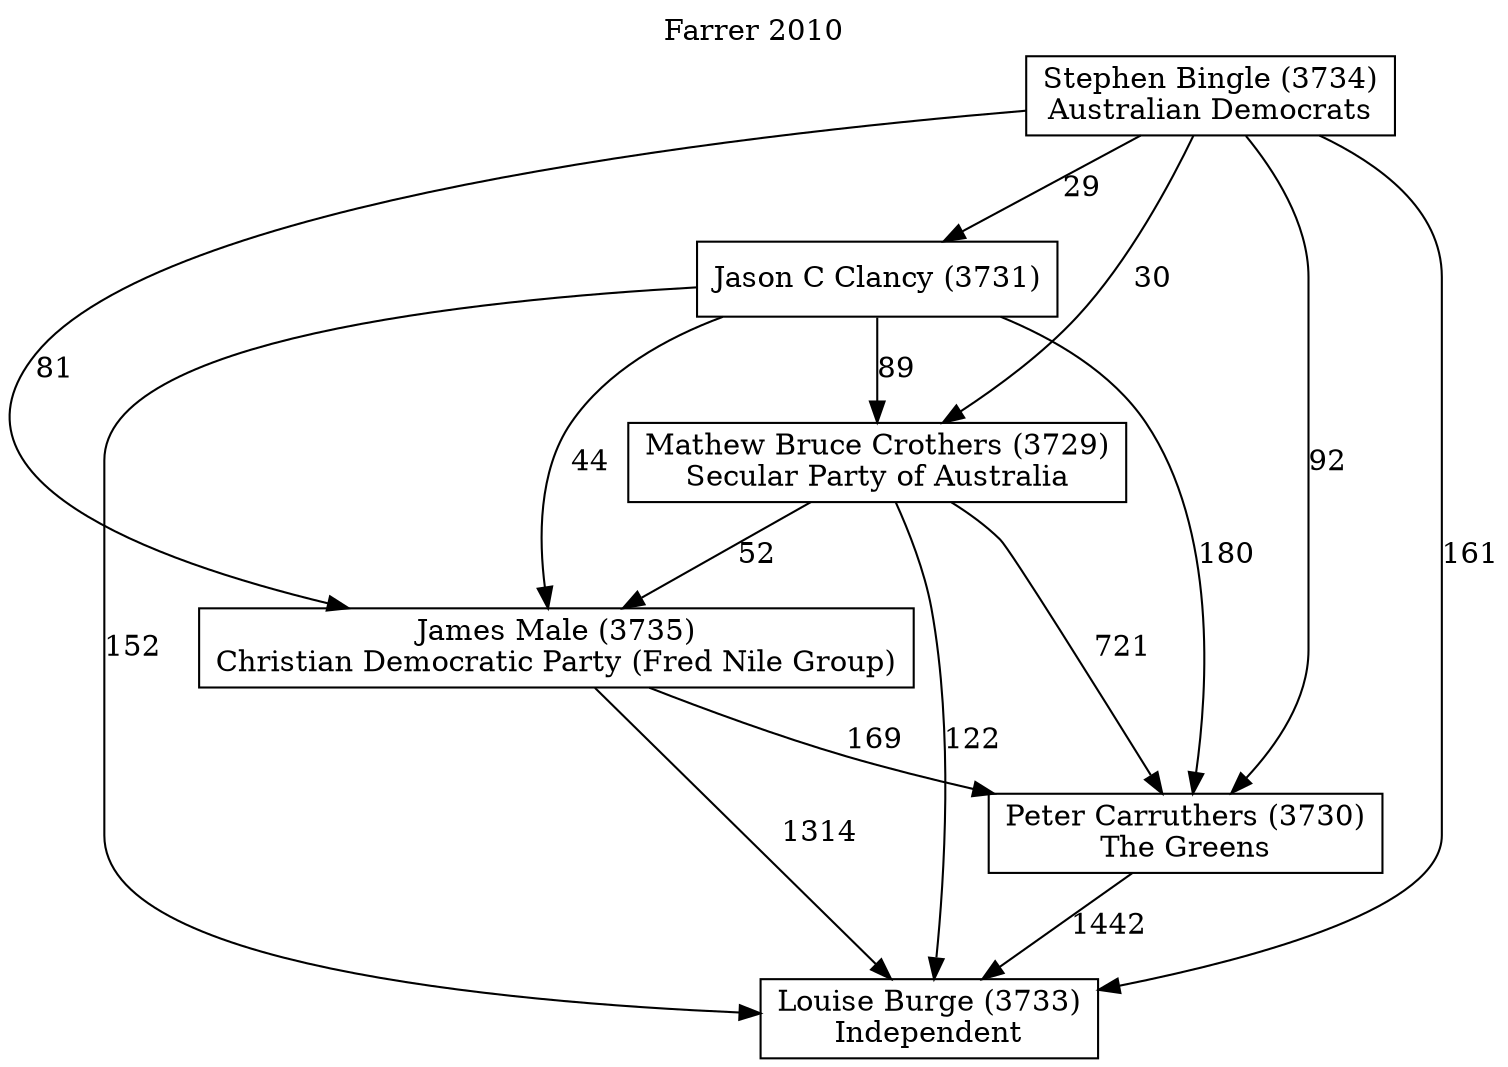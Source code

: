 // House preference flow
digraph "Louise Burge (3733)_Farrer_2010" {
	graph [label="Farrer 2010" labelloc=t mclimit=10]
	node [shape=box]
	"James Male (3735)" [label="James Male (3735)
Christian Democratic Party (Fred Nile Group)"]
	"Jason C Clancy (3731)" [label="Jason C Clancy (3731)
"]
	"Louise Burge (3733)" [label="Louise Burge (3733)
Independent"]
	"Mathew Bruce Crothers (3729)" [label="Mathew Bruce Crothers (3729)
Secular Party of Australia"]
	"Peter Carruthers (3730)" [label="Peter Carruthers (3730)
The Greens"]
	"Stephen Bingle (3734)" [label="Stephen Bingle (3734)
Australian Democrats"]
	"James Male (3735)" -> "Louise Burge (3733)" [label=1314]
	"James Male (3735)" -> "Peter Carruthers (3730)" [label=169]
	"Jason C Clancy (3731)" -> "James Male (3735)" [label=44]
	"Jason C Clancy (3731)" -> "Louise Burge (3733)" [label=152]
	"Jason C Clancy (3731)" -> "Mathew Bruce Crothers (3729)" [label=89]
	"Jason C Clancy (3731)" -> "Peter Carruthers (3730)" [label=180]
	"Mathew Bruce Crothers (3729)" -> "James Male (3735)" [label=52]
	"Mathew Bruce Crothers (3729)" -> "Louise Burge (3733)" [label=122]
	"Mathew Bruce Crothers (3729)" -> "Peter Carruthers (3730)" [label=721]
	"Peter Carruthers (3730)" -> "Louise Burge (3733)" [label=1442]
	"Stephen Bingle (3734)" -> "James Male (3735)" [label=81]
	"Stephen Bingle (3734)" -> "Jason C Clancy (3731)" [label=29]
	"Stephen Bingle (3734)" -> "Louise Burge (3733)" [label=161]
	"Stephen Bingle (3734)" -> "Mathew Bruce Crothers (3729)" [label=30]
	"Stephen Bingle (3734)" -> "Peter Carruthers (3730)" [label=92]
}
